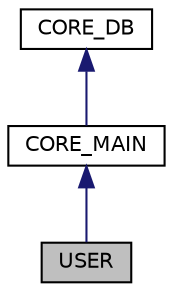 digraph "USER"
{
  edge [fontname="Helvetica",fontsize="10",labelfontname="Helvetica",labelfontsize="10"];
  node [fontname="Helvetica",fontsize="10",shape=record];
  Node1 [label="USER",height=0.2,width=0.4,color="black", fillcolor="grey75", style="filled" fontcolor="black"];
  Node2 -> Node1 [dir="back",color="midnightblue",fontsize="10",style="solid",fontname="Helvetica"];
  Node2 [label="CORE_MAIN",height=0.2,width=0.4,color="black", fillcolor="white", style="filled",URL="$class_c_o_r_e___m_a_i_n.html"];
  Node3 -> Node2 [dir="back",color="midnightblue",fontsize="10",style="solid",fontname="Helvetica"];
  Node3 [label="CORE_DB",height=0.2,width=0.4,color="black", fillcolor="white", style="filled",URL="$class_c_o_r_e___d_b.html"];
}
